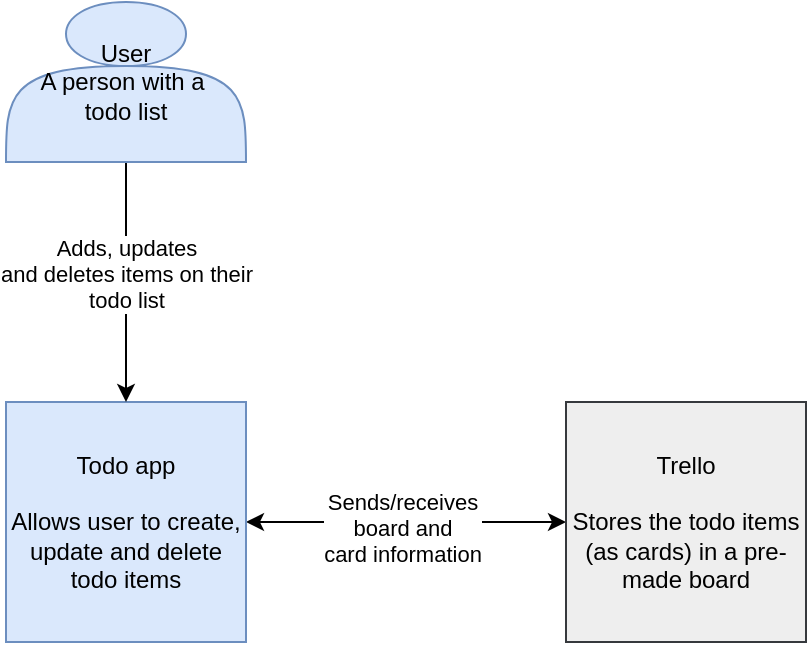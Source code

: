 <mxfile version="14.9.6" type="device"><diagram id="bgS66kR5RhuVIbD5AcrO" name="Page-1"><mxGraphModel dx="553" dy="411" grid="1" gridSize="10" guides="1" tooltips="1" connect="1" arrows="1" fold="1" page="1" pageScale="1" pageWidth="827" pageHeight="1169" math="0" shadow="0"><root><mxCell id="0"/><mxCell id="1" parent="0"/><mxCell id="MTR7nNGmfmrNOAjDSRFl-6" style="edgeStyle=orthogonalEdgeStyle;rounded=0;orthogonalLoop=1;jettySize=auto;html=1;exitX=1;exitY=0.5;exitDx=0;exitDy=0;entryX=0;entryY=0.5;entryDx=0;entryDy=0;startArrow=classic;startFill=1;" edge="1" parent="1" source="a7l-SRhwm8rcga_kBpIr-4" target="MTR7nNGmfmrNOAjDSRFl-5"><mxGeometry relative="1" as="geometry"><Array as="points"><mxPoint x="280" y="300"/><mxPoint x="280" y="300"/></Array></mxGeometry></mxCell><mxCell id="MTR7nNGmfmrNOAjDSRFl-7" value="Sends/receives&lt;br&gt;board and&lt;br&gt;card information" style="edgeLabel;html=1;align=center;verticalAlign=middle;resizable=0;points=[];" vertex="1" connectable="0" parent="MTR7nNGmfmrNOAjDSRFl-6"><mxGeometry x="-0.025" y="-3" relative="1" as="geometry"><mxPoint as="offset"/></mxGeometry></mxCell><mxCell id="a7l-SRhwm8rcga_kBpIr-4" value="Todo app&lt;br&gt;&lt;br&gt;Allows user to create, update and delete todo items&lt;br&gt;" style="rounded=0;whiteSpace=wrap;html=1;fillColor=#dae8fc;strokeColor=#6c8ebf;" parent="1" vertex="1"><mxGeometry x="80" y="240" width="120" height="120" as="geometry"/></mxCell><mxCell id="MTR7nNGmfmrNOAjDSRFl-3" style="edgeStyle=orthogonalEdgeStyle;rounded=0;orthogonalLoop=1;jettySize=auto;html=1;exitX=0.5;exitY=1;exitDx=0;exitDy=0;" edge="1" parent="1" source="MTR7nNGmfmrNOAjDSRFl-1" target="a7l-SRhwm8rcga_kBpIr-4"><mxGeometry relative="1" as="geometry"><mxPoint x="190" y="310" as="targetPoint"/></mxGeometry></mxCell><mxCell id="MTR7nNGmfmrNOAjDSRFl-4" value="Adds, updates&lt;br&gt;and deletes items on their&lt;br&gt;todo list" style="edgeLabel;html=1;align=center;verticalAlign=middle;resizable=0;points=[];" vertex="1" connectable="0" parent="MTR7nNGmfmrNOAjDSRFl-3"><mxGeometry x="-0.059" y="-2" relative="1" as="geometry"><mxPoint x="2" y="-1" as="offset"/></mxGeometry></mxCell><mxCell id="MTR7nNGmfmrNOAjDSRFl-1" value="User&lt;br&gt;A person with a&amp;nbsp;&lt;br&gt;todo list" style="shape=actor;whiteSpace=wrap;html=1;fillColor=#dae8fc;strokeColor=#6c8ebf;" vertex="1" parent="1"><mxGeometry x="80" y="40" width="120" height="80" as="geometry"/></mxCell><mxCell id="MTR7nNGmfmrNOAjDSRFl-5" value="Trello&lt;br&gt;&lt;br&gt;Stores the todo items &lt;br&gt;(as cards) in a pre-made board" style="rounded=0;whiteSpace=wrap;html=1;fillColor=#eeeeee;strokeColor=#36393d;" vertex="1" parent="1"><mxGeometry x="360" y="240" width="120" height="120" as="geometry"/></mxCell></root></mxGraphModel></diagram></mxfile>